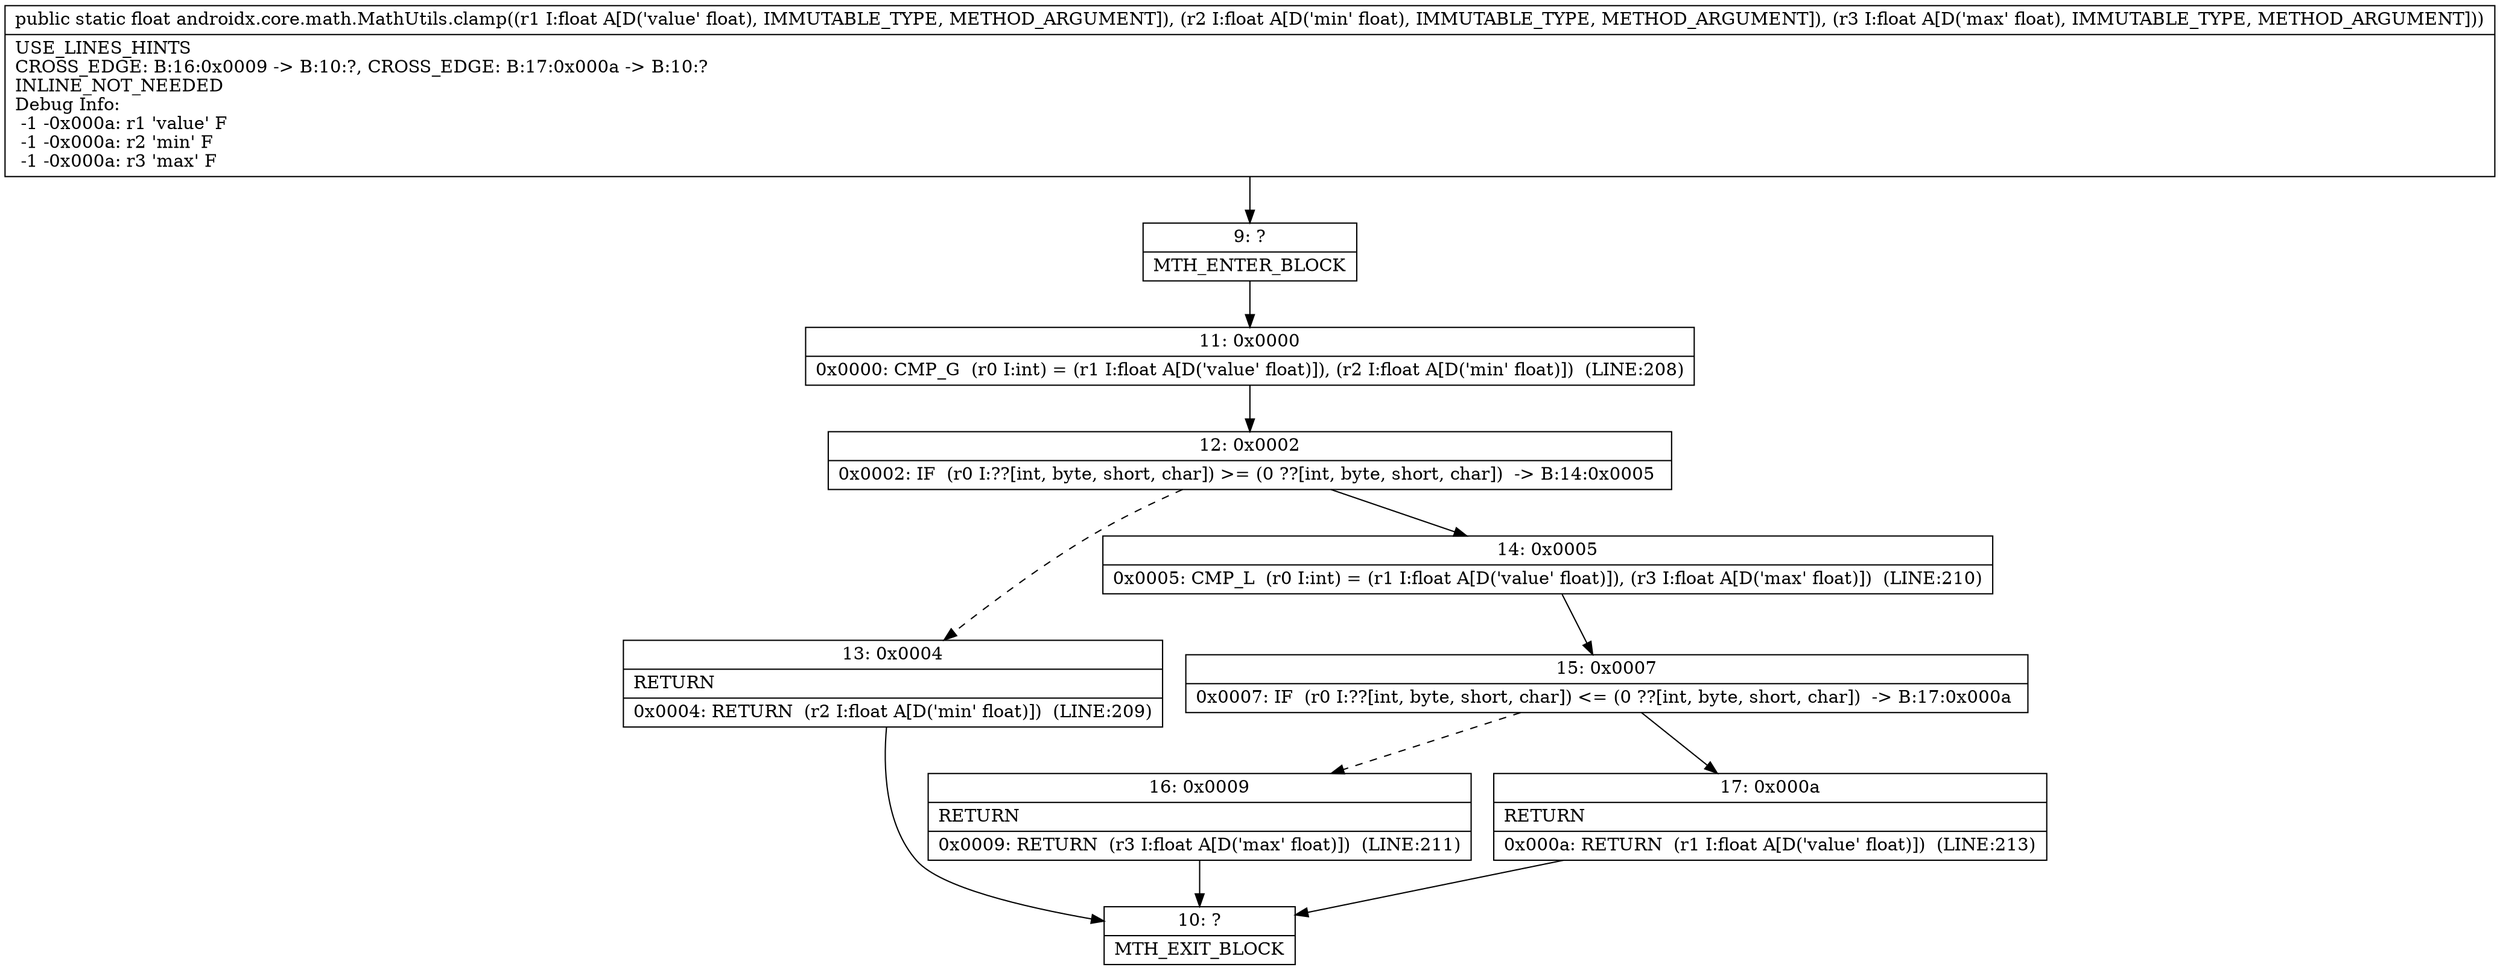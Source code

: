 digraph "CFG forandroidx.core.math.MathUtils.clamp(FFF)F" {
Node_9 [shape=record,label="{9\:\ ?|MTH_ENTER_BLOCK\l}"];
Node_11 [shape=record,label="{11\:\ 0x0000|0x0000: CMP_G  (r0 I:int) = (r1 I:float A[D('value' float)]), (r2 I:float A[D('min' float)])  (LINE:208)\l}"];
Node_12 [shape=record,label="{12\:\ 0x0002|0x0002: IF  (r0 I:??[int, byte, short, char]) \>= (0 ??[int, byte, short, char])  \-\> B:14:0x0005 \l}"];
Node_13 [shape=record,label="{13\:\ 0x0004|RETURN\l|0x0004: RETURN  (r2 I:float A[D('min' float)])  (LINE:209)\l}"];
Node_10 [shape=record,label="{10\:\ ?|MTH_EXIT_BLOCK\l}"];
Node_14 [shape=record,label="{14\:\ 0x0005|0x0005: CMP_L  (r0 I:int) = (r1 I:float A[D('value' float)]), (r3 I:float A[D('max' float)])  (LINE:210)\l}"];
Node_15 [shape=record,label="{15\:\ 0x0007|0x0007: IF  (r0 I:??[int, byte, short, char]) \<= (0 ??[int, byte, short, char])  \-\> B:17:0x000a \l}"];
Node_16 [shape=record,label="{16\:\ 0x0009|RETURN\l|0x0009: RETURN  (r3 I:float A[D('max' float)])  (LINE:211)\l}"];
Node_17 [shape=record,label="{17\:\ 0x000a|RETURN\l|0x000a: RETURN  (r1 I:float A[D('value' float)])  (LINE:213)\l}"];
MethodNode[shape=record,label="{public static float androidx.core.math.MathUtils.clamp((r1 I:float A[D('value' float), IMMUTABLE_TYPE, METHOD_ARGUMENT]), (r2 I:float A[D('min' float), IMMUTABLE_TYPE, METHOD_ARGUMENT]), (r3 I:float A[D('max' float), IMMUTABLE_TYPE, METHOD_ARGUMENT]))  | USE_LINES_HINTS\lCROSS_EDGE: B:16:0x0009 \-\> B:10:?, CROSS_EDGE: B:17:0x000a \-\> B:10:?\lINLINE_NOT_NEEDED\lDebug Info:\l  \-1 \-0x000a: r1 'value' F\l  \-1 \-0x000a: r2 'min' F\l  \-1 \-0x000a: r3 'max' F\l}"];
MethodNode -> Node_9;Node_9 -> Node_11;
Node_11 -> Node_12;
Node_12 -> Node_13[style=dashed];
Node_12 -> Node_14;
Node_13 -> Node_10;
Node_14 -> Node_15;
Node_15 -> Node_16[style=dashed];
Node_15 -> Node_17;
Node_16 -> Node_10;
Node_17 -> Node_10;
}

